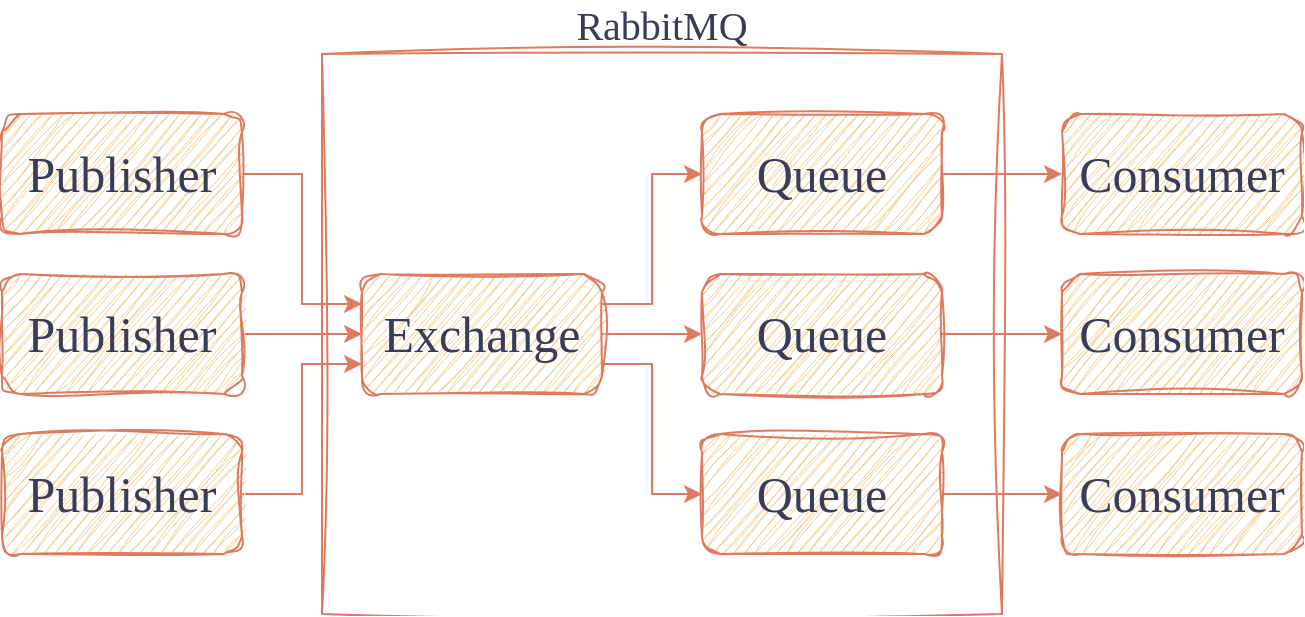 <mxfile version="24.2.9" type="device" pages="2">
  <diagram name="Page-1" id="u0ofuRxYch9ReDLNHJhX">
    <mxGraphModel dx="1368" dy="913" grid="1" gridSize="10" guides="1" tooltips="1" connect="1" arrows="1" fold="1" page="1" pageScale="1" pageWidth="850" pageHeight="1100" math="0" shadow="0">
      <root>
        <mxCell id="0" />
        <mxCell id="1" parent="0" />
        <mxCell id="2g9gE402aesFO0FAG3DG-5" style="edgeStyle=orthogonalEdgeStyle;rounded=0;orthogonalLoop=1;jettySize=auto;html=1;entryX=0;entryY=0.25;entryDx=0;entryDy=0;fontFamily=Caveat;fontSource=https%3A%2F%2Ffonts.googleapis.com%2Fcss%3Ffamily%3DCaveat;fontSize=25;labelBackgroundColor=none;strokeColor=#E07A5F;fontColor=default;" parent="1" source="2g9gE402aesFO0FAG3DG-1" target="2g9gE402aesFO0FAG3DG-4" edge="1">
          <mxGeometry relative="1" as="geometry" />
        </mxCell>
        <mxCell id="2g9gE402aesFO0FAG3DG-1" value="Publisher" style="rounded=1;whiteSpace=wrap;html=1;shadow=0;glass=0;sketch=1;curveFitting=1;jiggle=2;fontFamily=Caveat;fontSource=https%3A%2F%2Ffonts.googleapis.com%2Fcss%3Ffamily%3DCaveat;fontSize=25;labelBackgroundColor=none;fillColor=#F2CC8F;strokeColor=#E07A5F;fontColor=#393C56;" parent="1" vertex="1">
          <mxGeometry x="200" y="300" width="120" height="60" as="geometry" />
        </mxCell>
        <mxCell id="2g9gE402aesFO0FAG3DG-7" style="edgeStyle=orthogonalEdgeStyle;rounded=0;orthogonalLoop=1;jettySize=auto;html=1;exitX=1;exitY=0.5;exitDx=0;exitDy=0;entryX=0;entryY=0.75;entryDx=0;entryDy=0;fontFamily=Caveat;fontSource=https%3A%2F%2Ffonts.googleapis.com%2Fcss%3Ffamily%3DCaveat;fontSize=25;labelBackgroundColor=none;strokeColor=#E07A5F;fontColor=default;" parent="1" source="2g9gE402aesFO0FAG3DG-2" target="2g9gE402aesFO0FAG3DG-4" edge="1">
          <mxGeometry relative="1" as="geometry" />
        </mxCell>
        <mxCell id="2g9gE402aesFO0FAG3DG-2" value="Publisher" style="rounded=1;whiteSpace=wrap;html=1;shadow=0;glass=0;sketch=1;curveFitting=1;jiggle=2;fontFamily=Caveat;fontSource=https%3A%2F%2Ffonts.googleapis.com%2Fcss%3Ffamily%3DCaveat;fontSize=25;labelBackgroundColor=none;fillColor=#F2CC8F;strokeColor=#E07A5F;fontColor=#393C56;" parent="1" vertex="1">
          <mxGeometry x="200" y="460" width="120" height="60" as="geometry" />
        </mxCell>
        <mxCell id="2g9gE402aesFO0FAG3DG-6" style="edgeStyle=orthogonalEdgeStyle;rounded=0;orthogonalLoop=1;jettySize=auto;html=1;fontFamily=Caveat;fontSource=https%3A%2F%2Ffonts.googleapis.com%2Fcss%3Ffamily%3DCaveat;fontSize=25;labelBackgroundColor=none;strokeColor=#E07A5F;fontColor=default;" parent="1" source="2g9gE402aesFO0FAG3DG-3" target="2g9gE402aesFO0FAG3DG-4" edge="1">
          <mxGeometry relative="1" as="geometry" />
        </mxCell>
        <mxCell id="2g9gE402aesFO0FAG3DG-3" value="Publisher" style="rounded=1;whiteSpace=wrap;html=1;shadow=0;glass=0;sketch=1;curveFitting=1;jiggle=2;fontFamily=Caveat;fontSource=https%3A%2F%2Ffonts.googleapis.com%2Fcss%3Ffamily%3DCaveat;fontSize=25;labelBackgroundColor=none;fillColor=#F2CC8F;strokeColor=#E07A5F;fontColor=#393C56;" parent="1" vertex="1">
          <mxGeometry x="200" y="380" width="120" height="60" as="geometry" />
        </mxCell>
        <mxCell id="2g9gE402aesFO0FAG3DG-11" style="edgeStyle=orthogonalEdgeStyle;rounded=0;orthogonalLoop=1;jettySize=auto;html=1;exitX=1;exitY=0.25;exitDx=0;exitDy=0;entryX=0;entryY=0.5;entryDx=0;entryDy=0;strokeColor=#E07A5F;fontColor=#393C56;fillColor=#F2CC8F;" parent="1" source="2g9gE402aesFO0FAG3DG-4" target="2g9gE402aesFO0FAG3DG-8" edge="1">
          <mxGeometry relative="1" as="geometry" />
        </mxCell>
        <mxCell id="2g9gE402aesFO0FAG3DG-12" value="" style="edgeStyle=orthogonalEdgeStyle;rounded=0;orthogonalLoop=1;jettySize=auto;html=1;strokeColor=#E07A5F;fontColor=#393C56;fillColor=#F2CC8F;" parent="1" source="2g9gE402aesFO0FAG3DG-4" target="2g9gE402aesFO0FAG3DG-9" edge="1">
          <mxGeometry relative="1" as="geometry" />
        </mxCell>
        <mxCell id="2g9gE402aesFO0FAG3DG-13" style="edgeStyle=orthogonalEdgeStyle;rounded=0;orthogonalLoop=1;jettySize=auto;html=1;exitX=1;exitY=0.75;exitDx=0;exitDy=0;entryX=0;entryY=0.5;entryDx=0;entryDy=0;strokeColor=#E07A5F;fontColor=#393C56;fillColor=#F2CC8F;" parent="1" source="2g9gE402aesFO0FAG3DG-4" target="2g9gE402aesFO0FAG3DG-10" edge="1">
          <mxGeometry relative="1" as="geometry" />
        </mxCell>
        <mxCell id="2g9gE402aesFO0FAG3DG-4" value="Exchange" style="rounded=1;whiteSpace=wrap;html=1;shadow=0;glass=0;sketch=1;curveFitting=1;jiggle=2;fontFamily=Caveat;fontSource=https%3A%2F%2Ffonts.googleapis.com%2Fcss%3Ffamily%3DCaveat;fontSize=25;labelBackgroundColor=none;fillColor=#F2CC8F;strokeColor=#E07A5F;fontColor=#393C56;" parent="1" vertex="1">
          <mxGeometry x="380" y="380" width="120" height="60" as="geometry" />
        </mxCell>
        <mxCell id="2g9gE402aesFO0FAG3DG-19" style="edgeStyle=orthogonalEdgeStyle;rounded=0;orthogonalLoop=1;jettySize=auto;html=1;exitX=1;exitY=0.5;exitDx=0;exitDy=0;entryX=0;entryY=0.5;entryDx=0;entryDy=0;strokeColor=#E07A5F;fontColor=#393C56;fillColor=#F2CC8F;" parent="1" source="2g9gE402aesFO0FAG3DG-8" target="2g9gE402aesFO0FAG3DG-14" edge="1">
          <mxGeometry relative="1" as="geometry" />
        </mxCell>
        <mxCell id="2g9gE402aesFO0FAG3DG-8" value="Queue" style="rounded=1;whiteSpace=wrap;html=1;shadow=0;glass=0;sketch=1;curveFitting=1;jiggle=2;fontFamily=Caveat;fontSource=https%3A%2F%2Ffonts.googleapis.com%2Fcss%3Ffamily%3DCaveat;fontSize=25;labelBackgroundColor=none;fillColor=#F2CC8F;strokeColor=#E07A5F;fontColor=#393C56;" parent="1" vertex="1">
          <mxGeometry x="550" y="300" width="120" height="60" as="geometry" />
        </mxCell>
        <mxCell id="2g9gE402aesFO0FAG3DG-20" style="edgeStyle=orthogonalEdgeStyle;rounded=0;orthogonalLoop=1;jettySize=auto;html=1;entryX=0;entryY=0.5;entryDx=0;entryDy=0;strokeColor=#E07A5F;fontColor=#393C56;fillColor=#F2CC8F;" parent="1" source="2g9gE402aesFO0FAG3DG-9" target="2g9gE402aesFO0FAG3DG-16" edge="1">
          <mxGeometry relative="1" as="geometry" />
        </mxCell>
        <mxCell id="2g9gE402aesFO0FAG3DG-9" value="Queue" style="rounded=1;whiteSpace=wrap;html=1;shadow=0;glass=0;sketch=1;curveFitting=1;jiggle=2;fontFamily=Caveat;fontSource=https%3A%2F%2Ffonts.googleapis.com%2Fcss%3Ffamily%3DCaveat;fontSize=25;labelBackgroundColor=none;fillColor=#F2CC8F;strokeColor=#E07A5F;fontColor=#393C56;" parent="1" vertex="1">
          <mxGeometry x="550" y="380" width="120" height="60" as="geometry" />
        </mxCell>
        <mxCell id="2g9gE402aesFO0FAG3DG-21" style="edgeStyle=orthogonalEdgeStyle;rounded=0;orthogonalLoop=1;jettySize=auto;html=1;exitX=1;exitY=0.5;exitDx=0;exitDy=0;entryX=0;entryY=0.5;entryDx=0;entryDy=0;strokeColor=#E07A5F;fontColor=#393C56;fillColor=#F2CC8F;" parent="1" source="2g9gE402aesFO0FAG3DG-10" target="2g9gE402aesFO0FAG3DG-15" edge="1">
          <mxGeometry relative="1" as="geometry" />
        </mxCell>
        <mxCell id="2g9gE402aesFO0FAG3DG-10" value="Queue" style="rounded=1;whiteSpace=wrap;html=1;shadow=0;glass=0;sketch=1;curveFitting=1;jiggle=2;fontFamily=Caveat;fontSource=https%3A%2F%2Ffonts.googleapis.com%2Fcss%3Ffamily%3DCaveat;fontSize=25;labelBackgroundColor=none;fillColor=#F2CC8F;strokeColor=#E07A5F;fontColor=#393C56;" parent="1" vertex="1">
          <mxGeometry x="550" y="460" width="120" height="60" as="geometry" />
        </mxCell>
        <mxCell id="2g9gE402aesFO0FAG3DG-14" value="Consumer" style="rounded=1;whiteSpace=wrap;html=1;shadow=0;glass=0;sketch=1;curveFitting=1;jiggle=2;fontFamily=Caveat;fontSource=https%3A%2F%2Ffonts.googleapis.com%2Fcss%3Ffamily%3DCaveat;fontSize=25;labelBackgroundColor=none;fillColor=#F2CC8F;strokeColor=#E07A5F;fontColor=#393C56;" parent="1" vertex="1">
          <mxGeometry x="730" y="300" width="120" height="60" as="geometry" />
        </mxCell>
        <mxCell id="2g9gE402aesFO0FAG3DG-15" value="Consumer" style="rounded=1;whiteSpace=wrap;html=1;shadow=0;glass=0;sketch=1;curveFitting=1;jiggle=2;fontFamily=Caveat;fontSource=https%3A%2F%2Ffonts.googleapis.com%2Fcss%3Ffamily%3DCaveat;fontSize=25;labelBackgroundColor=none;fillColor=#F2CC8F;strokeColor=#E07A5F;fontColor=#393C56;" parent="1" vertex="1">
          <mxGeometry x="730" y="460" width="120" height="60" as="geometry" />
        </mxCell>
        <mxCell id="2g9gE402aesFO0FAG3DG-16" value="Consumer" style="rounded=1;whiteSpace=wrap;html=1;shadow=0;glass=0;sketch=1;curveFitting=1;jiggle=2;fontFamily=Caveat;fontSource=https%3A%2F%2Ffonts.googleapis.com%2Fcss%3Ffamily%3DCaveat;fontSize=25;labelBackgroundColor=none;fillColor=#F2CC8F;strokeColor=#E07A5F;fontColor=#393C56;" parent="1" vertex="1">
          <mxGeometry x="730" y="380" width="120" height="60" as="geometry" />
        </mxCell>
        <mxCell id="2g9gE402aesFO0FAG3DG-22" value="&lt;font style=&quot;font-size: 20px;&quot; data-font-src=&quot;https://fonts.googleapis.com/css?family=Caveat&quot; face=&quot;Caveat&quot;&gt;RabbitMQ&lt;/font&gt;" style="rounded=0;whiteSpace=wrap;html=1;strokeColor=#E07A5F;fontColor=#393C56;fillColor=none;sketch=1;curveFitting=1;jiggle=2;labelBorderColor=none;textShadow=0;labelPosition=center;verticalLabelPosition=top;align=center;verticalAlign=bottom;" parent="1" vertex="1">
          <mxGeometry x="360" y="270" width="340" height="280" as="geometry" />
        </mxCell>
      </root>
    </mxGraphModel>
  </diagram>
  <diagram id="Sm8aETcAYmE1jRasj1pP" name="Page-2">
    <mxGraphModel dx="1368" dy="913" grid="1" gridSize="10" guides="1" tooltips="1" connect="1" arrows="1" fold="1" page="1" pageScale="1" pageWidth="850" pageHeight="1100" math="0" shadow="0">
      <root>
        <mxCell id="0" />
        <mxCell id="1" parent="0" />
        <mxCell id="L4QN9PT4C9K6RQFH0fsl-1" style="edgeStyle=orthogonalEdgeStyle;rounded=0;orthogonalLoop=1;jettySize=auto;html=1;entryX=0;entryY=0.25;entryDx=0;entryDy=0;fontFamily=Caveat;fontSource=https%3A%2F%2Ffonts.googleapis.com%2Fcss%3Ffamily%3DCaveat;fontSize=25;labelBackgroundColor=none;strokeColor=#E07A5F;fontColor=default;" edge="1" parent="1" source="L4QN9PT4C9K6RQFH0fsl-2" target="L4QN9PT4C9K6RQFH0fsl-10">
          <mxGeometry relative="1" as="geometry" />
        </mxCell>
        <mxCell id="L4QN9PT4C9K6RQFH0fsl-2" value="Metaspace" style="rounded=1;whiteSpace=wrap;html=1;shadow=0;glass=0;sketch=1;curveFitting=1;jiggle=2;fontFamily=Caveat;fontSource=https%3A%2F%2Ffonts.googleapis.com%2Fcss%3Ffamily%3DCaveat;fontSize=25;labelBackgroundColor=none;fillColor=#F2CC8F;strokeColor=#E07A5F;fontColor=#393C56;" vertex="1" parent="1">
          <mxGeometry x="200" y="300" width="120" height="60" as="geometry" />
        </mxCell>
        <mxCell id="L4QN9PT4C9K6RQFH0fsl-3" style="edgeStyle=orthogonalEdgeStyle;rounded=0;orthogonalLoop=1;jettySize=auto;html=1;exitX=1;exitY=0.5;exitDx=0;exitDy=0;entryX=0;entryY=0.75;entryDx=0;entryDy=0;fontFamily=Caveat;fontSource=https%3A%2F%2Ffonts.googleapis.com%2Fcss%3Ffamily%3DCaveat;fontSize=25;labelBackgroundColor=none;strokeColor=#E07A5F;fontColor=default;" edge="1" parent="1" source="L4QN9PT4C9K6RQFH0fsl-4" target="L4QN9PT4C9K6RQFH0fsl-10">
          <mxGeometry relative="1" as="geometry" />
        </mxCell>
        <mxCell id="L4QN9PT4C9K6RQFH0fsl-4" value="Survivor Space 0" style="rounded=1;whiteSpace=wrap;html=1;shadow=0;glass=0;sketch=1;curveFitting=1;jiggle=2;fontFamily=Caveat;fontSource=https%3A%2F%2Ffonts.googleapis.com%2Fcss%3Ffamily%3DCaveat;fontSize=25;labelBackgroundColor=none;fillColor=#F2CC8F;strokeColor=#E07A5F;fontColor=#393C56;" vertex="1" parent="1">
          <mxGeometry x="200" y="460" width="120" height="60" as="geometry" />
        </mxCell>
        <mxCell id="L4QN9PT4C9K6RQFH0fsl-5" style="edgeStyle=orthogonalEdgeStyle;rounded=0;orthogonalLoop=1;jettySize=auto;html=1;fontFamily=Caveat;fontSource=https%3A%2F%2Ffonts.googleapis.com%2Fcss%3Ffamily%3DCaveat;fontSize=25;labelBackgroundColor=none;strokeColor=#E07A5F;fontColor=default;" edge="1" parent="1" source="L4QN9PT4C9K6RQFH0fsl-6" target="L4QN9PT4C9K6RQFH0fsl-10">
          <mxGeometry relative="1" as="geometry" />
        </mxCell>
        <mxCell id="L4QN9PT4C9K6RQFH0fsl-6" value="Eden Space" style="rounded=1;whiteSpace=wrap;html=1;shadow=0;glass=0;sketch=1;curveFitting=1;jiggle=2;fontFamily=Caveat;fontSource=https%3A%2F%2Ffonts.googleapis.com%2Fcss%3Ffamily%3DCaveat;fontSize=25;labelBackgroundColor=none;fillColor=#F2CC8F;strokeColor=#E07A5F;fontColor=#393C56;" vertex="1" parent="1">
          <mxGeometry x="200" y="380" width="120" height="60" as="geometry" />
        </mxCell>
        <mxCell id="L4QN9PT4C9K6RQFH0fsl-7" style="edgeStyle=orthogonalEdgeStyle;rounded=0;orthogonalLoop=1;jettySize=auto;html=1;exitX=1;exitY=0.25;exitDx=0;exitDy=0;entryX=0;entryY=0.5;entryDx=0;entryDy=0;strokeColor=#E07A5F;fontColor=#393C56;fillColor=#F2CC8F;" edge="1" parent="1" source="L4QN9PT4C9K6RQFH0fsl-10" target="L4QN9PT4C9K6RQFH0fsl-12">
          <mxGeometry relative="1" as="geometry" />
        </mxCell>
        <mxCell id="L4QN9PT4C9K6RQFH0fsl-8" value="" style="edgeStyle=orthogonalEdgeStyle;rounded=0;orthogonalLoop=1;jettySize=auto;html=1;strokeColor=#E07A5F;fontColor=#393C56;fillColor=#F2CC8F;" edge="1" parent="1" source="L4QN9PT4C9K6RQFH0fsl-10" target="L4QN9PT4C9K6RQFH0fsl-14">
          <mxGeometry relative="1" as="geometry" />
        </mxCell>
        <mxCell id="L4QN9PT4C9K6RQFH0fsl-9" style="edgeStyle=orthogonalEdgeStyle;rounded=0;orthogonalLoop=1;jettySize=auto;html=1;exitX=1;exitY=0.75;exitDx=0;exitDy=0;entryX=0;entryY=0.5;entryDx=0;entryDy=0;strokeColor=#E07A5F;fontColor=#393C56;fillColor=#F2CC8F;" edge="1" parent="1" source="L4QN9PT4C9K6RQFH0fsl-10" target="L4QN9PT4C9K6RQFH0fsl-16">
          <mxGeometry relative="1" as="geometry" />
        </mxCell>
        <mxCell id="L4QN9PT4C9K6RQFH0fsl-10" value="Exchange" style="rounded=1;whiteSpace=wrap;html=1;shadow=0;glass=0;sketch=1;curveFitting=1;jiggle=2;fontFamily=Caveat;fontSource=https%3A%2F%2Ffonts.googleapis.com%2Fcss%3Ffamily%3DCaveat;fontSize=25;labelBackgroundColor=none;fillColor=#F2CC8F;strokeColor=#E07A5F;fontColor=#393C56;" vertex="1" parent="1">
          <mxGeometry x="380" y="380" width="120" height="60" as="geometry" />
        </mxCell>
        <mxCell id="L4QN9PT4C9K6RQFH0fsl-11" style="edgeStyle=orthogonalEdgeStyle;rounded=0;orthogonalLoop=1;jettySize=auto;html=1;exitX=1;exitY=0.5;exitDx=0;exitDy=0;entryX=0;entryY=0.5;entryDx=0;entryDy=0;strokeColor=#E07A5F;fontColor=#393C56;fillColor=#F2CC8F;" edge="1" parent="1" source="L4QN9PT4C9K6RQFH0fsl-12" target="L4QN9PT4C9K6RQFH0fsl-17">
          <mxGeometry relative="1" as="geometry" />
        </mxCell>
        <mxCell id="L4QN9PT4C9K6RQFH0fsl-12" value="Queue" style="rounded=1;whiteSpace=wrap;html=1;shadow=0;glass=0;sketch=1;curveFitting=1;jiggle=2;fontFamily=Caveat;fontSource=https%3A%2F%2Ffonts.googleapis.com%2Fcss%3Ffamily%3DCaveat;fontSize=25;labelBackgroundColor=none;fillColor=#F2CC8F;strokeColor=#E07A5F;fontColor=#393C56;" vertex="1" parent="1">
          <mxGeometry x="550" y="300" width="120" height="60" as="geometry" />
        </mxCell>
        <mxCell id="L4QN9PT4C9K6RQFH0fsl-13" style="edgeStyle=orthogonalEdgeStyle;rounded=0;orthogonalLoop=1;jettySize=auto;html=1;entryX=0;entryY=0.5;entryDx=0;entryDy=0;strokeColor=#E07A5F;fontColor=#393C56;fillColor=#F2CC8F;" edge="1" parent="1" source="L4QN9PT4C9K6RQFH0fsl-14" target="L4QN9PT4C9K6RQFH0fsl-19">
          <mxGeometry relative="1" as="geometry" />
        </mxCell>
        <mxCell id="L4QN9PT4C9K6RQFH0fsl-14" value="Queue" style="rounded=1;whiteSpace=wrap;html=1;shadow=0;glass=0;sketch=1;curveFitting=1;jiggle=2;fontFamily=Caveat;fontSource=https%3A%2F%2Ffonts.googleapis.com%2Fcss%3Ffamily%3DCaveat;fontSize=25;labelBackgroundColor=none;fillColor=#F2CC8F;strokeColor=#E07A5F;fontColor=#393C56;" vertex="1" parent="1">
          <mxGeometry x="550" y="380" width="120" height="60" as="geometry" />
        </mxCell>
        <mxCell id="L4QN9PT4C9K6RQFH0fsl-15" style="edgeStyle=orthogonalEdgeStyle;rounded=0;orthogonalLoop=1;jettySize=auto;html=1;exitX=1;exitY=0.5;exitDx=0;exitDy=0;entryX=0;entryY=0.5;entryDx=0;entryDy=0;strokeColor=#E07A5F;fontColor=#393C56;fillColor=#F2CC8F;" edge="1" parent="1" source="L4QN9PT4C9K6RQFH0fsl-16" target="L4QN9PT4C9K6RQFH0fsl-18">
          <mxGeometry relative="1" as="geometry" />
        </mxCell>
        <mxCell id="L4QN9PT4C9K6RQFH0fsl-16" value="Queue" style="rounded=1;whiteSpace=wrap;html=1;shadow=0;glass=0;sketch=1;curveFitting=1;jiggle=2;fontFamily=Caveat;fontSource=https%3A%2F%2Ffonts.googleapis.com%2Fcss%3Ffamily%3DCaveat;fontSize=25;labelBackgroundColor=none;fillColor=#F2CC8F;strokeColor=#E07A5F;fontColor=#393C56;" vertex="1" parent="1">
          <mxGeometry x="550" y="460" width="120" height="60" as="geometry" />
        </mxCell>
        <mxCell id="L4QN9PT4C9K6RQFH0fsl-17" value="Consumer" style="rounded=1;whiteSpace=wrap;html=1;shadow=0;glass=0;sketch=1;curveFitting=1;jiggle=2;fontFamily=Caveat;fontSource=https%3A%2F%2Ffonts.googleapis.com%2Fcss%3Ffamily%3DCaveat;fontSize=25;labelBackgroundColor=none;fillColor=#F2CC8F;strokeColor=#E07A5F;fontColor=#393C56;" vertex="1" parent="1">
          <mxGeometry x="730" y="300" width="120" height="60" as="geometry" />
        </mxCell>
        <mxCell id="L4QN9PT4C9K6RQFH0fsl-18" value="Consumer" style="rounded=1;whiteSpace=wrap;html=1;shadow=0;glass=0;sketch=1;curveFitting=1;jiggle=2;fontFamily=Caveat;fontSource=https%3A%2F%2Ffonts.googleapis.com%2Fcss%3Ffamily%3DCaveat;fontSize=25;labelBackgroundColor=none;fillColor=#F2CC8F;strokeColor=#E07A5F;fontColor=#393C56;" vertex="1" parent="1">
          <mxGeometry x="730" y="460" width="120" height="60" as="geometry" />
        </mxCell>
        <mxCell id="L4QN9PT4C9K6RQFH0fsl-19" value="Consumer" style="rounded=1;whiteSpace=wrap;html=1;shadow=0;glass=0;sketch=1;curveFitting=1;jiggle=2;fontFamily=Caveat;fontSource=https%3A%2F%2Ffonts.googleapis.com%2Fcss%3Ffamily%3DCaveat;fontSize=25;labelBackgroundColor=none;fillColor=#F2CC8F;strokeColor=#E07A5F;fontColor=#393C56;" vertex="1" parent="1">
          <mxGeometry x="730" y="380" width="120" height="60" as="geometry" />
        </mxCell>
        <mxCell id="L4QN9PT4C9K6RQFH0fsl-20" value="&lt;font style=&quot;font-size: 20px;&quot; data-font-src=&quot;https://fonts.googleapis.com/css?family=Caveat&quot; face=&quot;Caveat&quot;&gt;RabbitMQ&lt;/font&gt;" style="rounded=0;whiteSpace=wrap;html=1;strokeColor=#E07A5F;fontColor=#393C56;fillColor=none;sketch=1;curveFitting=1;jiggle=2;labelBorderColor=none;textShadow=0;labelPosition=center;verticalLabelPosition=top;align=center;verticalAlign=bottom;" vertex="1" parent="1">
          <mxGeometry x="360" y="270" width="340" height="280" as="geometry" />
        </mxCell>
        <mxCell id="L4QN9PT4C9K6RQFH0fsl-21" value="Survivor Space 1" style="rounded=1;whiteSpace=wrap;html=1;shadow=0;glass=0;sketch=1;curveFitting=1;jiggle=2;fontFamily=Caveat;fontSource=https%3A%2F%2Ffonts.googleapis.com%2Fcss%3Ffamily%3DCaveat;fontSize=25;labelBackgroundColor=none;fillColor=#F2CC8F;strokeColor=#E07A5F;fontColor=#393C56;" vertex="1" parent="1">
          <mxGeometry x="200" y="540" width="120" height="60" as="geometry" />
        </mxCell>
        <mxCell id="L4QN9PT4C9K6RQFH0fsl-22" value="Survivor Space 1" style="rounded=1;whiteSpace=wrap;html=1;shadow=0;glass=0;sketch=1;curveFitting=1;jiggle=2;fontFamily=Caveat;fontSource=https%3A%2F%2Ffonts.googleapis.com%2Fcss%3Ffamily%3DCaveat;fontSize=25;labelBackgroundColor=none;fillColor=#F2CC8F;strokeColor=#E07A5F;fontColor=#393C56;" vertex="1" parent="1">
          <mxGeometry x="200" y="620" width="120" height="60" as="geometry" />
        </mxCell>
      </root>
    </mxGraphModel>
  </diagram>
</mxfile>

